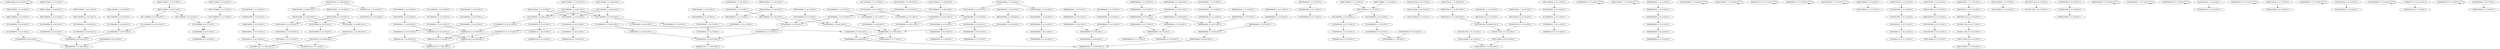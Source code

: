 digraph G {
    "11000010000_6-16:12-LEN:11" -> "11000010000_6-16:12-LEN:11";
    "01100000000_4-15:21-LEN:11" -> "11000000000_5-16:23-LEN:11";
    "01000010000_2-13:22-LEN:11" -> "10000100001_3-14:15-LEN:11";
    "01000000000_2-12:14-LEN:11" -> "10000000000_3-13:13-LEN:11";
    "00010000000_1-11:12-LEN:11" -> "00100000000_2-12:12-LEN:11";
    "00001000000_1-12:22-LEN:11" -> "00010000000_2-13:19-LEN:11";
    "00100100000_1-12:19-LEN:11" -> "01001000000_2-13:22-LEN:11";
    "10010000000_3-14:22-LEN:11" -> "00100000000_4-15:23-LEN:11";
    "00010000000_2-13:13-LEN:11" -> "00100000000_4-14:442-LEN:11";
    "00010000000_2-13:13-LEN:11" -> "00100000001_4-14:26-LEN:11";
    "00000110000_1-11:32-LEN:11" -> "00001100000_2-12:28-LEN:11";
    "01001000000_1-12:29-LEN:11" -> "10010000001_2-13:25-LEN:11";
    "00001100000_1-12:15-LEN:11" -> "00011000000_2-13:15-LEN:11";
    "00010010000_2-13:18-LEN:11" -> "00100100000_4-14:25-LEN:11";
    "00010010000_2-13:18-LEN:11" -> "00100100001_4-14:289-LEN:11";
    "00010010000_2-13:18-LEN:11" -> "00100100001_4-15:14-LEN:11";
    "10000000000_3-14:13-LEN:11" -> "00000000000_4-15:38-LEN:11";
    "00001000000_1-12:12-LEN:11" -> "00010000000_2-13:13-LEN:11";
    "00000000000_4-15:17-LEN:11" -> "00000000000_5-16:19-LEN:11";
    "00100100000_4-14:25-LEN:11" -> "01001000000_5-15:19-LEN:11";
    "01001100000_1-11:428-LEN:11" -> "10011000000_2-12:442-LEN:11";
    "00010000000_3-13:103-LEN:11" -> "00100000000_4-14:442-LEN:11";
    "00010000000_3-13:103-LEN:11" -> "00100000001_4-14:26-LEN:11";
    "01100000011_4-14:333-LEN:11" -> "11000000110_5-15:349-LEN:11";
    "00001110000_1-11:437-LEN:11" -> "00011100000_2-12:447-LEN:11";
    "00000000000_2-13:15-LEN:11" -> "00000000000_3-14:16-LEN:11";
    "10000000101_6-16:275-LEN:11" -> "00000001010_7-17:287-LEN:11";
    "00101011000_4-15:13-LEN:11" -> "01010110000_5-16:15-LEN:11";
    "00110000001_3-14:16-LEN:11" -> "01100000010_4-15:17-LEN:11";
    "11100000000_5-16:17-LEN:11" -> "11000000000_6-17:19-LEN:11";
    "11000000000_6-16:516-LEN:11" -> "10000000000_7-17:546-LEN:11";
    "01010011000_5-15:321-LEN:11" -> "10100110000_6-16:312-LEN:11";
    "00110000000_3-14:40-LEN:11" -> "01100000000_4-15:44-LEN:11";
    "01001000012_5-16:14-LEN:11" -> "10010000121_6-17:12-LEN:11";
    "11000000101_5-16:18-LEN:11" -> "10000001010_6-17:20-LEN:11";
    "10010000001_2-13:25-LEN:11" -> "00100000011_3-14:23-LEN:11";
    "00001100000_2-12:28-LEN:11" -> "00011000000_3-13:27-LEN:11";
    "00100000000_3-14:45-LEN:11" -> "01000000000_5-15:768-LEN:11";
    "00000000000_3-13:404-LEN:11" -> "00000000000_4-14:415-LEN:11";
    "00011100000_2-13:17-LEN:11" -> "00111000000_3-14:17-LEN:11";
    "00001000011_4-15:15-LEN:11" -> "00010000112_5-16:15-LEN:11";
    "00011000000_2-13:12-LEN:11" -> "00110000001_3-14:13-LEN:11";
    "01000000000_5-16:33-LEN:11" -> "10000000000_6-17:35-LEN:11";
    "00100000000_4-14:442-LEN:11" -> "01000000000_5-15:768-LEN:11";
    "00100100100_1-11:466-LEN:11" -> "01001001001_2-12:16-LEN:11";
    "00100100100_1-11:466-LEN:11" -> "01001001000_2-12:466-LEN:11";
    "00000000000_2-12:421-LEN:11" -> "00000000000_3-13:404-LEN:11";
    "00000000000_2-12:421-LEN:11" -> "00000000000_3-14:16-LEN:11";
    "00000000000_3-14:16-LEN:11" -> "00000000000_4-15:17-LEN:11";
    "00001001000_1-12:18-LEN:11" -> "00010010000_2-13:18-LEN:11";
    "00100000011_3-14:20-LEN:11" -> "01000000110_4-15:20-LEN:11";
    "11000000000_6-17:12-LEN:11" -> "11000000000_6-17:12-LEN:11";
    "01001000011_5-15:299-LEN:11" -> "10010000112_6-16:294-LEN:11";
    "00010100110_3-13:291-LEN:11" -> "00101001100_4-14:296-LEN:11";
    "01110000000_4-14:431-LEN:11" -> "11100000000_5-15:457-LEN:11";
    "00100000000_2-12:12-LEN:11" -> "01000000000_3-13:12-LEN:11";
    "01000000000_5-16:16-LEN:11" -> "10000000000_6-17:30-LEN:11";
    "11000000000_5-16:23-LEN:11" -> "10000000000_7-17:546-LEN:11";
    "01001001001_2-12:16-LEN:11" -> "10010010010_3-13:15-LEN:11";
    "11000000101_5-16:19-LEN:11" -> "10000001010_6-17:19-LEN:11";
    "00111000000_3-14:15-LEN:11" -> "01110000000_4-15:17-LEN:11";
    "10011000000_2-12:442-LEN:11" -> "00110000000_3-13:330-LEN:11";
    "10011000000_2-12:442-LEN:11" -> "00110000001_3-13:362-LEN:11";
    "10011000000_2-12:442-LEN:11" -> "00110000001_3-14:40-LEN:11";
    "00000000000_1-12:16-LEN:11" -> "00000000000_2-13:15-LEN:11";
    "00011100000_1-12:23-LEN:11" -> "00111000000_2-13:24-LEN:11";
    "00000000000_3-14:25-LEN:11" -> "00000000000_4-15:38-LEN:11";
    "00100110000_5-16:13-LEN:11" -> "01001100000_7-17:324-LEN:11";
    "01100000001_4-14:240-LEN:11" -> "11000000010_5-15:254-LEN:11";
    "00000000000_4-15:18-LEN:11" -> "00000000000_5-16:19-LEN:11";
    "00000000000_2-13:19-LEN:11" -> "00000000000_3-14:19-LEN:11";
    "00010100000_1-11:256-LEN:11" -> "00101000000_2-12:260-LEN:11";
    "00100100000_1-11:390-LEN:11" -> "01001000000_2-12:391-LEN:11";
    "10110000001_2-13:14-LEN:11" -> "01100000011_3-14:14-LEN:11";
    "01000000110_5-15:15-LEN:11" -> "10000001101_6-16:358-LEN:11";
    "01000000110_5-15:15-LEN:11" -> "10000001100_6-17:22-LEN:11";
    "00001100000_1-11:276-LEN:11" -> "00011000000_2-12:281-LEN:11";
    "11000000101_5-16:41-LEN:11" -> "10000001010_6-17:44-LEN:11";
    "01001100000_1-12:12-LEN:11" -> "01001100000_1-12:12-LEN:11";
    "00110000000_3-13:330-LEN:11" -> "01100000000_4-15:14-LEN:11";
    "00110000000_3-13:330-LEN:11" -> "01100000001_4-14:240-LEN:11";
    "00110000000_3-13:330-LEN:11" -> "01100000000_4-14:84-LEN:11";
    "00001000000_2-12:102-LEN:11" -> "00010000000_3-13:103-LEN:11";
    "00001000000_2-12:102-LEN:11" -> "00010000001_3-13:15-LEN:11";
    "00100000000_4-15:19-LEN:11" -> "01000000000_5-16:27-LEN:11";
    "00100000000_4-15:22-LEN:11" -> "01000000000_5-16:31-LEN:11";
    "10100000000_3-14:28-LEN:11" -> "01000000000_5-15:768-LEN:11";
    "10100110000_6-16:312-LEN:11" -> "01001100000_7-17:324-LEN:11";
    "00000000000_5-16:24-LEN:11" -> "00000000000_6-17:23-LEN:11";
    "00000000000_1-11:426-LEN:11" -> "00000000000_2-12:421-LEN:11";
    "11010000000_3-13:13-LEN:11" -> "10100000000_4-14:261-LEN:11";
    "00100001000_1-12:22-LEN:11" -> "01000010000_2-13:22-LEN:11";
    "00110000000_3-14:14-LEN:11" -> "01100000000_4-15:13-LEN:11";
    "00000000000_4-14:415-LEN:11" -> "00000000000_5-15:439-LEN:11";
    "00000000000_5-15:439-LEN:11" -> "00000000000_6-16:432-LEN:11";
    "00010000000_7-17:19-LEN:11" -> "00010000000_7-17:19-LEN:11";
    "00100100000_1-12:13-LEN:11" -> "00100100000_1-12:13-LEN:11";
    "00001000000_1-12:45-LEN:11" -> "00010000000_2-13:49-LEN:11";
    "00110000001_3-14:13-LEN:11" -> "01100000010_4-15:13-LEN:11";
    "11000000000_5-16:13-LEN:11" -> "10000000000_6-17:30-LEN:11";
    "01010000000_2-13:27-LEN:11" -> "10100000000_3-14:28-LEN:11";
    "00010000000_2-13:49-LEN:11" -> "00100000000_3-14:45-LEN:11";
    "00000001121_7-17:12-LEN:11" -> "00000001121_7-17:12-LEN:11";
    "00010000112_5-16:15-LEN:11" -> "00100001121_7-17:302-LEN:11";
    "00010000112_5-16:15-LEN:11" -> "00100001120_7-17:13-LEN:11";
    "00000000010_7-17:16-LEN:11" -> "00000000010_7-17:16-LEN:11";
    "00001000000_7-17:15-LEN:11" -> "00001000000_7-17:15-LEN:11";
    "00000000000_3-14:19-LEN:11" -> "00000000000_5-15:439-LEN:11";
    "01100000000_4-15:13-LEN:11" -> "11000000000_5-16:13-LEN:11";
    "00100000000_1-11:13-LEN:11" -> "01000000000_2-12:14-LEN:11";
    "11100000000_5-15:457-LEN:11" -> "11000000000_6-16:516-LEN:11";
    "00101000000_1-12:27-LEN:11" -> "01010000000_2-13:27-LEN:11";
    "00010100000_1-12:14-LEN:11" -> "00101000000_2-13:12-LEN:11";
    "01101000000_2-12:13-LEN:11" -> "11010000000_3-13:13-LEN:11";
    "10010000112_6-16:294-LEN:11" -> "00100001121_7-17:302-LEN:11";
    "10010000112_6-16:294-LEN:11" -> "00100001120_7-17:13-LEN:11";
    "01001000000_2-13:16-LEN:11" -> "10010000000_3-14:16-LEN:11";
    "00100100011_4-15:13-LEN:11" -> "01001000112_5-16:12-LEN:11";
    "00000000000_2-13:12-LEN:11" -> "00000000000_4-14:415-LEN:11";
    "00000000000_2-13:23-LEN:11" -> "00000000000_3-14:23-LEN:11";
    "00011000000_1-12:15-LEN:11" -> "00110000000_3-13:330-LEN:11";
    "00011000000_1-12:15-LEN:11" -> "00110000001_3-13:362-LEN:11";
    "00011000000_1-12:15-LEN:11" -> "00110000001_3-14:40-LEN:11";
    "00000000000_4-15:23-LEN:11" -> "00000000000_5-16:24-LEN:11";
    "00110000000_4-14:29-LEN:11" -> "01100000000_5-15:34-LEN:11";
    "01000000000_5-15:768-LEN:11" -> "10000000000_6-17:17-LEN:11";
    "01000000000_5-15:768-LEN:11" -> "10000000000_6-16:829-LEN:11";
    "10000101001_1-12:16-LEN:11" -> "00001010010_2-13:15-LEN:11";
    "01001001000_2-13:22-LEN:11" -> "10010010001_3-14:12-LEN:11";
    "10001010011_1-12:18-LEN:11" -> "00010100110_2-13:19-LEN:11";
    "10000001101_5-16:26-LEN:11" -> "00000011010_7-17:380-LEN:11";
    "10001110000_6-16:116-LEN:11" -> "00011100000_7-17:120-LEN:11";
    "10000000000_6-16:829-LEN:11" -> "00000000000_7-17:1293-LEN:11";
    "01001100000_1-12:17-LEN:11" -> "10011000001_2-13:12-LEN:11";
    "00000000000_1-12:12-LEN:11" -> "00000000000_2-13:12-LEN:11";
    "00000000000_3-14:16-LEN:11" -> "00000000000_4-15:18-LEN:11";
    "00100100100_1-12:22-LEN:11" -> "01001001000_2-13:22-LEN:11";
    "01001001000_2-12:466-LEN:11" -> "10010010000_3-13:457-LEN:11";
    "00100000000_4-15:23-LEN:11" -> "01000000000_5-16:33-LEN:11";
    "00101001100_4-15:13-LEN:11" -> "01010011000_5-16:12-LEN:11";
    "00101001100_4-14:296-LEN:11" -> "01010011000_5-15:321-LEN:11";
    "11000000110_5-15:349-LEN:11" -> "10000001101_6-16:358-LEN:11";
    "11000000110_5-15:349-LEN:11" -> "10000001100_6-17:22-LEN:11";
    "01000000010_5-15:18-LEN:11" -> "10000000101_6-16:275-LEN:11";
    "01100000000_4-14:84-LEN:11" -> "11000000000_5-15:83-LEN:11";
    "10001010011_1-12:14-LEN:11" -> "00010100110_2-13:12-LEN:11";
    "11000000010_5-15:254-LEN:11" -> "10000000101_6-16:275-LEN:11";
    "01110000000_4-15:17-LEN:11" -> "11100000000_5-16:17-LEN:11";
    "10000101001_1-11:290-LEN:11" -> "00001010011_2-12:297-LEN:11";
    "00011000000_3-13:27-LEN:11" -> "00110000000_4-14:29-LEN:11";
    "10000001101_6-16:358-LEN:11" -> "00000011010_7-17:380-LEN:11";
    "00110000001_3-13:362-LEN:11" -> "01100000011_4-14:333-LEN:11";
    "00110000001_3-13:362-LEN:11" -> "01100000010_4-15:22-LEN:11";
    "01010110000_5-16:15-LEN:11" -> "10101100000_6-17:14-LEN:11";
    "00000100000_1-11:102-LEN:11" -> "00001000000_2-12:102-LEN:11";
    "00010011000_4-15:13-LEN:11" -> "00100110000_5-16:13-LEN:11";
    "00100011100_4-14:117-LEN:11" -> "01000111000_5-15:121-LEN:11";
    "01100000000_5-15:34-LEN:11" -> "11000000000_6-16:516-LEN:11";
    "00111000000_2-13:24-LEN:11" -> "01110000000_3-14:24-LEN:11";
    "01000001000_5-15:19-LEN:11" -> "10000010000_6-16:19-LEN:11";
    "01100000010_4-15:17-LEN:11" -> "11000000101_5-16:18-LEN:11";
    "00001000111_2-12:118-LEN:11" -> "00010001110_3-13:116-LEN:11";
    "00001100000_1-12:18-LEN:11" -> "00011000000_2-13:19-LEN:11";
    "01001000112_5-16:12-LEN:11" -> "10010001121_6-17:12-LEN:11";
    "00000000000_5-16:19-LEN:11" -> "00000000000_6-17:18-LEN:11";
    "01001000000_2-13:22-LEN:11" -> "10010000000_3-14:22-LEN:11";
    "00000000000_1-12:27-LEN:11" -> "00000000000_2-13:27-LEN:11";
    "01100000010_4-15:13-LEN:11" -> "11000000101_5-16:12-LEN:11";
    "00000010000_7-17:20-LEN:11" -> "00000010000_7-17:20-LEN:11";
    "00000000000_3-14:23-LEN:11" -> "00000000000_4-15:23-LEN:11";
    "00100100000_1-13:17-LEN:11" -> "00100100000_1-13:17-LEN:11";
    "01000000000_2-13:16-LEN:11" -> "10000000000_3-14:13-LEN:11";
    "00100000011_4-14:14-LEN:11" -> "01000000110_5-15:15-LEN:11";
    "00110100000_1-11:12-LEN:11" -> "01101000000_2-12:13-LEN:11";
    "01110000000_3-14:24-LEN:11" -> "11100000000_5-15:457-LEN:11";
    "00100000000_1-12:15-LEN:11" -> "01000000000_2-13:16-LEN:11";
    "00000000000_4-15:38-LEN:11" -> "00000000000_5-16:49-LEN:11";
    "01000111000_5-15:121-LEN:11" -> "10001110000_6-16:116-LEN:11";
    "10000000000_6-17:13-LEN:11" -> "10000000000_6-17:13-LEN:11";
    "00011000000_2-13:41-LEN:11" -> "00110000000_3-14:40-LEN:11";
    "00110000001_3-14:40-LEN:11" -> "01100000010_4-15:41-LEN:11";
    "00100100100_1-12:16-LEN:11" -> "01001001000_2-13:16-LEN:11";
    "10010000000_3-14:16-LEN:11" -> "00100000000_4-15:22-LEN:11";
    "00011000000_2-13:15-LEN:11" -> "00110000001_3-14:16-LEN:11";
    "01000000000_5-16:27-LEN:11" -> "10000000000_6-17:28-LEN:11";
    "10000000010_6-17:13-LEN:11" -> "10000000010_6-17:13-LEN:11";
    "00000100100_1-11:12-LEN:11" -> "00001001000_2-12:12-LEN:11";
    "00000000000_5-16:19-LEN:11" -> "00000000000_6-17:17-LEN:11";
    "01100000010_4-15:41-LEN:11" -> "11000000101_5-16:41-LEN:11";
    "00111000000_3-13:438-LEN:11" -> "01110000000_4-14:431-LEN:11";
    "10010000000_3-13:375-LEN:11" -> "00100000000_4-14:442-LEN:11";
    "10010000000_3-13:375-LEN:11" -> "00100000001_4-14:26-LEN:11";
    "00000000000_6-16:432-LEN:11" -> "00000000000_7-17:1293-LEN:11";
    "01000100000_1-11:26-LEN:11" -> "10001000000_2-12:23-LEN:11";
    "10010010001_3-14:12-LEN:11" -> "00100100011_4-15:13-LEN:11";
    "00100000001_3-14:15-LEN:11" -> "01000000010_4-15:15-LEN:11";
    "00100100001_4-14:289-LEN:11" -> "01001000011_5-15:299-LEN:11";
    "00100100000_1-12:19-LEN:11" -> "01001000000_2-13:16-LEN:11";
    "01000000000_5-16:31-LEN:11" -> "10000000000_6-17:31-LEN:11";
    "00100000011_3-14:23-LEN:11" -> "01000000110_4-15:25-LEN:11";
    "00001100000_1-12:41-LEN:11" -> "00011000000_2-13:41-LEN:11";
    "10100000000_4-14:261-LEN:11" -> "01000000000_5-15:768-LEN:11";
    "00010000001_3-13:15-LEN:11" -> "00100000011_4-14:14-LEN:11";
    "01011000000_1-12:16-LEN:11" -> "10110000001_2-13:14-LEN:11";
    "01100000011_3-14:14-LEN:11" -> "11000000110_5-15:349-LEN:11";
    "10010010000_3-13:457-LEN:11" -> "00100100000_4-14:25-LEN:11";
    "10010010000_3-13:457-LEN:11" -> "00100100001_4-14:289-LEN:11";
    "10010010000_3-13:457-LEN:11" -> "00100100001_4-15:14-LEN:11";
    "01000000000_7-17:17-LEN:11" -> "01000000000_7-17:17-LEN:11";
    "01000000010_4-15:15-LEN:11" -> "10000000101_6-16:275-LEN:11";
    "11000000000_5-15:83-LEN:11" -> "10000000000_6-17:17-LEN:11";
    "11000000000_5-15:83-LEN:11" -> "10000000000_6-16:829-LEN:11";
    "00011000000_2-13:15-LEN:11" -> "00110000000_3-14:14-LEN:11";
    "00001100000_1-12:16-LEN:11" -> "00011000000_2-13:15-LEN:11";
    "00000000000_1-12:22-LEN:11" -> "00000000000_2-13:23-LEN:11";
    "00101001000_1-12:14-LEN:11" -> "01010010000_2-13:15-LEN:11";
    "01000000110_4-15:20-LEN:11" -> "10000001101_6-16:358-LEN:11";
    "01000000110_4-15:20-LEN:11" -> "10000001100_6-17:22-LEN:11";
    "01001000000_1-12:18-LEN:11" -> "10010000001_2-13:18-LEN:11";
    "00010100100_3-14:15-LEN:11" -> "00101001000_4-15:15-LEN:11";
    "01000000110_4-15:25-LEN:11" -> "10000001101_5-16:26-LEN:11";
    "00100000000_7-17:15-LEN:11" -> "00100000000_7-17:15-LEN:11";
    "01100000010_4-15:22-LEN:11" -> "11000000101_5-16:19-LEN:11";
    "10010000000_3-14:16-LEN:11" -> "00100000000_4-15:19-LEN:11";
    "01000000000_6-16:13-LEN:11" -> "10000000000_7-17:546-LEN:11";
    "01110000000_4-15:17-LEN:11" -> "11100000000_5-16:17-LEN:11";
    "00001110000_1-12:16-LEN:11" -> "00011100000_2-13:17-LEN:11";
    "00010001110_3-13:116-LEN:11" -> "00100011100_4-14:117-LEN:11";
    "00011100000_2-12:447-LEN:11" -> "00111000000_3-14:15-LEN:11";
    "00011100000_2-12:447-LEN:11" -> "00111000000_3-13:438-LEN:11";
    "00000000000_5-16:49-LEN:11" -> "00000000000_7-17:1293-LEN:11";
    "00101001100_3-14:18-LEN:11" -> "01010011000_5-15:321-LEN:11";
    "00000100011_1-11:116-LEN:11" -> "00001000111_2-12:118-LEN:11";
    "00011000000_2-12:281-LEN:11" -> "00110000000_3-13:330-LEN:11";
    "00011000000_2-12:281-LEN:11" -> "00110000001_3-13:362-LEN:11";
    "00011000000_2-12:281-LEN:11" -> "00110000001_3-14:40-LEN:11";
    "11000001101_5-16:12-LEN:11" -> "10000011010_6-17:13-LEN:11";
    "01000000000_5-17:14-LEN:11" -> "01000000000_5-17:14-LEN:11";
    "01001000000_2-12:391-LEN:11" -> "10010000000_3-13:375-LEN:11";
    "01001000000_2-12:391-LEN:11" -> "10010000000_3-14:16-LEN:11";
    "01010000000_3-13:251-LEN:11" -> "10100000000_4-14:261-LEN:11";
    "00100000001_4-14:26-LEN:11" -> "01000000010_5-15:18-LEN:11";
    "01100000000_4-15:44-LEN:11" -> "11000000000_6-16:516-LEN:11";
    "00100100001_4-15:14-LEN:11" -> "01001000012_5-16:14-LEN:11";
    "10010000001_2-13:18-LEN:11" -> "00100000011_3-14:20-LEN:11";
    "00111000000_3-14:17-LEN:11" -> "01110000000_4-15:17-LEN:11";
    "10001000000_2-12:23-LEN:11" -> "00010000000_3-13:103-LEN:11";
    "10001000000_2-12:23-LEN:11" -> "00010000001_3-13:15-LEN:11";
    "00000000000_1-12:21-LEN:11" -> "00000000000_2-13:19-LEN:11";
    "10000000000_3-13:13-LEN:11" -> "00000000000_4-14:415-LEN:11";
    "10000010000_6-16:19-LEN:11" -> "00000100000_7-17:29-LEN:11";
    "00010100110_2-13:12-LEN:11" -> "00101001100_4-14:296-LEN:11";
    "00101000000_2-12:260-LEN:11" -> "01010000000_3-13:251-LEN:11";
    "00101001000_4-15:15-LEN:11" -> "01010010000_5-16:12-LEN:11";
    "10000100001_3-14:15-LEN:11" -> "00001000011_4-15:15-LEN:11";
    "00010100110_2-13:19-LEN:11" -> "00101001100_3-14:18-LEN:11";
    "01000000000_5-16:17-LEN:11" -> "10000000000_6-17:18-LEN:11";
    "00001010011_2-12:297-LEN:11" -> "00010100110_3-13:291-LEN:11";
    "01010010000_5-16:12-LEN:11" -> "10100100000_6-17:12-LEN:11";
    "00010000000_2-13:19-LEN:11" -> "00100000001_3-14:15-LEN:11";
    "00001010010_2-13:15-LEN:11" -> "00010100100_3-14:15-LEN:11";
    "00110000000_3-14:20-LEN:11" -> "01100000000_4-15:21-LEN:11";
    "00000000000_2-13:27-LEN:11" -> "00000000000_3-14:25-LEN:11";
    "11000000101_5-16:12-LEN:11" -> "10000001010_6-17:12-LEN:11";
    "11100000000_5-16:17-LEN:11" -> "11000000000_6-17:19-LEN:11";
    "00011000000_2-13:19-LEN:11" -> "00110000000_3-14:20-LEN:11";
}
